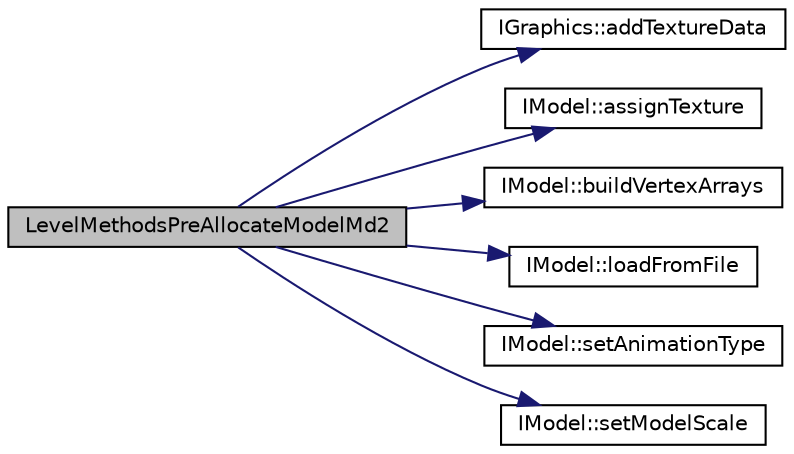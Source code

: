 digraph "LevelMethodsPreAllocateModelMd2"
{
 // LATEX_PDF_SIZE
  edge [fontname="Helvetica",fontsize="10",labelfontname="Helvetica",labelfontsize="10"];
  node [fontname="Helvetica",fontsize="10",shape=record];
  rankdir="LR";
  Node1 [label="LevelMethodsPreAllocateModelMd2",height=0.2,width=0.4,color="black", fillcolor="grey75", style="filled", fontcolor="black",tooltip=" "];
  Node1 -> Node2 [color="midnightblue",fontsize="10",style="solid",fontname="Helvetica"];
  Node2 [label="IGraphics::addTextureData",height=0.2,width=0.4,color="black", fillcolor="white", style="filled",URL="$class_i_graphics.html#a7c38b073633f06fbc3cd80b71d1b74e8",tooltip=" "];
  Node1 -> Node3 [color="midnightblue",fontsize="10",style="solid",fontname="Helvetica"];
  Node3 [label="IModel::assignTexture",height=0.2,width=0.4,color="black", fillcolor="white", style="filled",URL="$class_i_model.html#a8f80f06cae5c6008ad88fdcf1321cb10",tooltip=" "];
  Node1 -> Node4 [color="midnightblue",fontsize="10",style="solid",fontname="Helvetica"];
  Node4 [label="IModel::buildVertexArrays",height=0.2,width=0.4,color="black", fillcolor="white", style="filled",URL="$class_i_model.html#aade90e0c3797e7f784d99b21a94a99db",tooltip=" "];
  Node1 -> Node5 [color="midnightblue",fontsize="10",style="solid",fontname="Helvetica"];
  Node5 [label="IModel::loadFromFile",height=0.2,width=0.4,color="black", fillcolor="white", style="filled",URL="$class_i_model.html#a33f5b551deb15455c57b77ce6b8219ab",tooltip=" "];
  Node1 -> Node6 [color="midnightblue",fontsize="10",style="solid",fontname="Helvetica"];
  Node6 [label="IModel::setAnimationType",height=0.2,width=0.4,color="black", fillcolor="white", style="filled",URL="$class_i_model.html#af95a96f345d05c3283940872e6a3fc74",tooltip=" "];
  Node1 -> Node7 [color="midnightblue",fontsize="10",style="solid",fontname="Helvetica"];
  Node7 [label="IModel::setModelScale",height=0.2,width=0.4,color="black", fillcolor="white", style="filled",URL="$class_i_model.html#a2b8d98b651482a5165d2689b9b950305",tooltip=" "];
}
